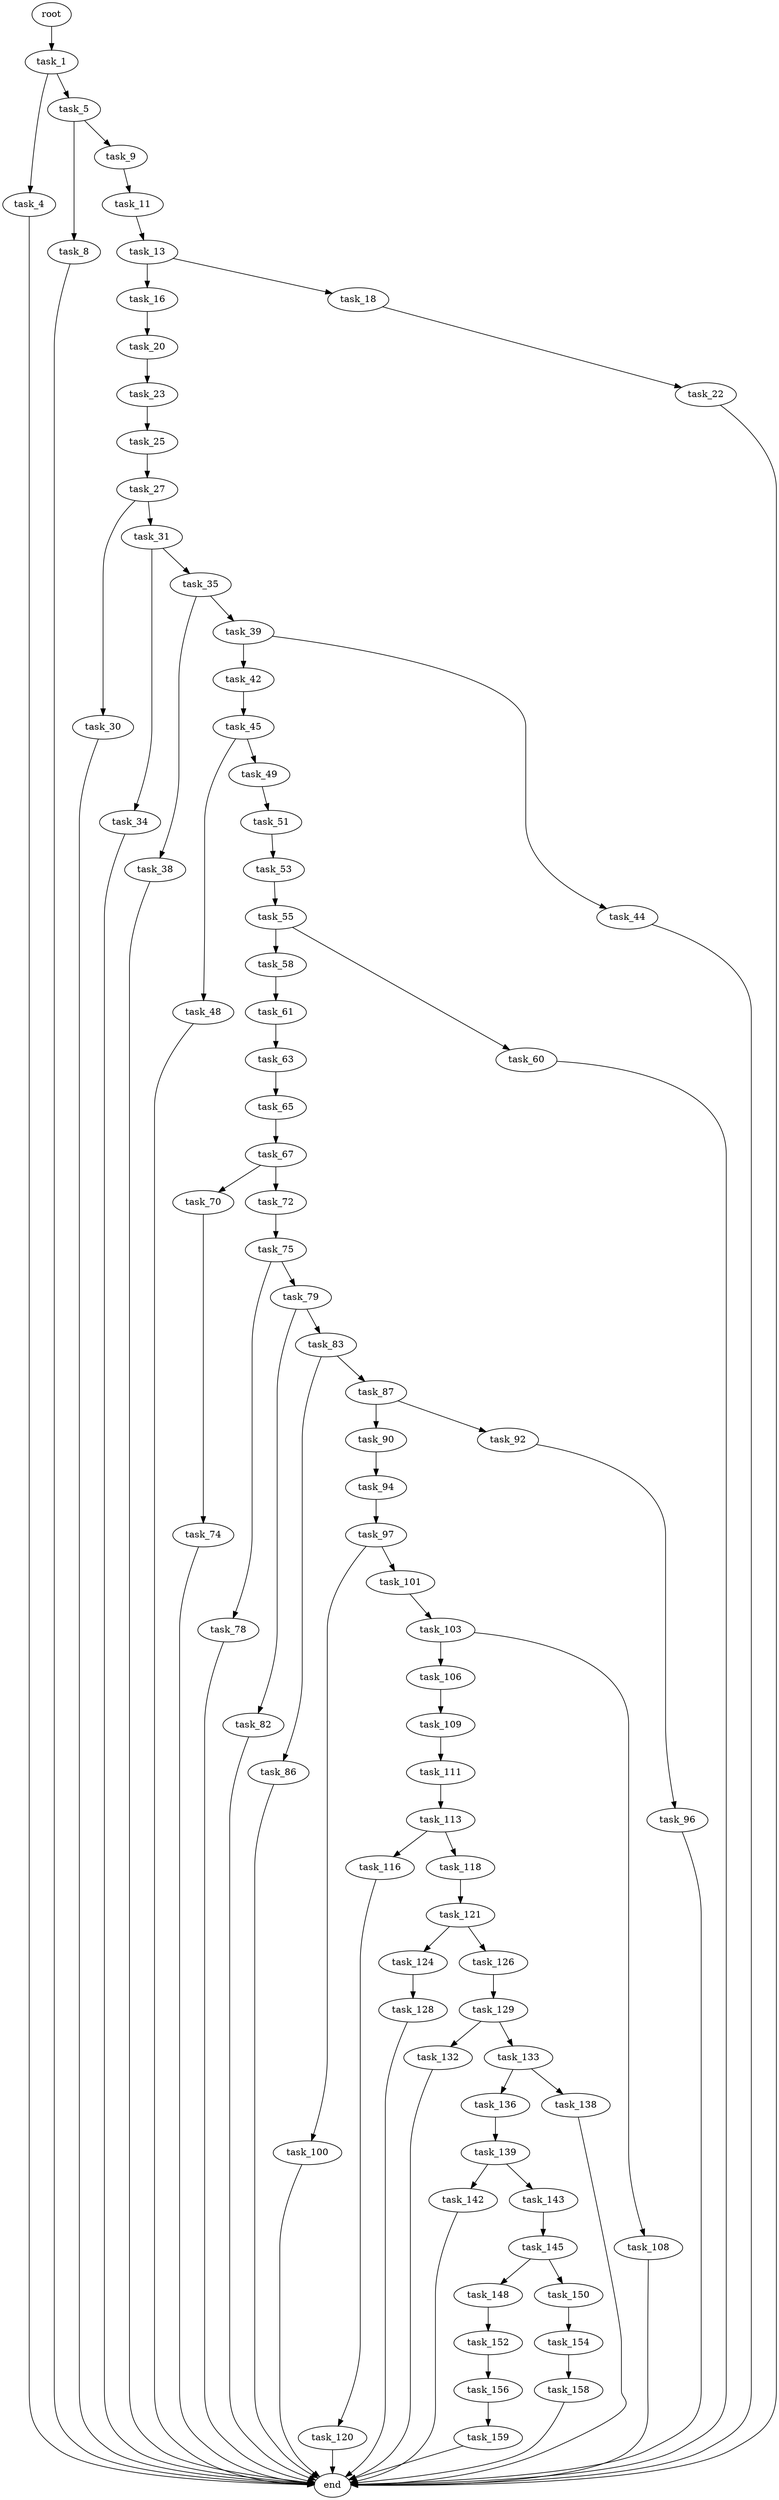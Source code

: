 digraph G {
  root [size="0.000000"];
  task_1 [size="6424267143.000000"];
  task_4 [size="15866500678.000000"];
  task_5 [size="8589934592.000000"];
  end [size="0.000000"];
  task_8 [size="8589934592.000000"];
  task_9 [size="68719476736.000000"];
  task_11 [size="68719476736.000000"];
  task_13 [size="8589934592.000000"];
  task_16 [size="28991029248.000000"];
  task_18 [size="18586188280.000000"];
  task_20 [size="28991029248.000000"];
  task_22 [size="194412928608.000000"];
  task_23 [size="14203526303.000000"];
  task_25 [size="398884519592.000000"];
  task_27 [size="39393249662.000000"];
  task_30 [size="19772851631.000000"];
  task_31 [size="929383317590.000000"];
  task_34 [size="7064683069.000000"];
  task_35 [size="8249891677.000000"];
  task_38 [size="8589934592.000000"];
  task_39 [size="613377142352.000000"];
  task_42 [size="1993999681.000000"];
  task_44 [size="782757789696.000000"];
  task_45 [size="86117575176.000000"];
  task_48 [size="782757789696.000000"];
  task_49 [size="4627021390.000000"];
  task_51 [size="1073741824000.000000"];
  task_53 [size="462745459942.000000"];
  task_55 [size="782757789696.000000"];
  task_58 [size="5552312028.000000"];
  task_60 [size="17637644837.000000"];
  task_61 [size="194554020538.000000"];
  task_63 [size="24156283972.000000"];
  task_65 [size="8589934592.000000"];
  task_67 [size="549755813888.000000"];
  task_70 [size="178710809616.000000"];
  task_72 [size="88091986524.000000"];
  task_74 [size="110935854109.000000"];
  task_75 [size="68719476736.000000"];
  task_78 [size="1077684396019.000000"];
  task_79 [size="782757789696.000000"];
  task_82 [size="34888613081.000000"];
  task_83 [size="419996645219.000000"];
  task_86 [size="598873797.000000"];
  task_87 [size="549755813888.000000"];
  task_90 [size="309240837701.000000"];
  task_92 [size="799121902228.000000"];
  task_94 [size="1073741824000.000000"];
  task_96 [size="166504011684.000000"];
  task_97 [size="40986976576.000000"];
  task_100 [size="12311433944.000000"];
  task_101 [size="38106051200.000000"];
  task_103 [size="68719476736.000000"];
  task_106 [size="1162618736.000000"];
  task_108 [size="37242638326.000000"];
  task_109 [size="16740433216.000000"];
  task_111 [size="248640707295.000000"];
  task_113 [size="17456845930.000000"];
  task_116 [size="39288569516.000000"];
  task_118 [size="134217728000.000000"];
  task_120 [size="37425683202.000000"];
  task_121 [size="27081009534.000000"];
  task_124 [size="5498588943.000000"];
  task_126 [size="9631613498.000000"];
  task_128 [size="68719476736.000000"];
  task_129 [size="231928233984.000000"];
  task_132 [size="175896283692.000000"];
  task_133 [size="28991029248.000000"];
  task_136 [size="932949708238.000000"];
  task_138 [size="18784045699.000000"];
  task_139 [size="26269308432.000000"];
  task_142 [size="38235709866.000000"];
  task_143 [size="13223502682.000000"];
  task_145 [size="13561902622.000000"];
  task_148 [size="26075825150.000000"];
  task_150 [size="8589934592.000000"];
  task_152 [size="28991029248.000000"];
  task_154 [size="617111325480.000000"];
  task_156 [size="106551619128.000000"];
  task_158 [size="70216335922.000000"];
  task_159 [size="1073741824000.000000"];

  root -> task_1 [size="1.000000"];
  task_1 -> task_4 [size="33554432.000000"];
  task_1 -> task_5 [size="33554432.000000"];
  task_4 -> end [size="1.000000"];
  task_5 -> task_8 [size="33554432.000000"];
  task_5 -> task_9 [size="33554432.000000"];
  task_8 -> end [size="1.000000"];
  task_9 -> task_11 [size="134217728.000000"];
  task_11 -> task_13 [size="134217728.000000"];
  task_13 -> task_16 [size="33554432.000000"];
  task_13 -> task_18 [size="33554432.000000"];
  task_16 -> task_20 [size="75497472.000000"];
  task_18 -> task_22 [size="33554432.000000"];
  task_20 -> task_23 [size="75497472.000000"];
  task_22 -> end [size="1.000000"];
  task_23 -> task_25 [size="75497472.000000"];
  task_25 -> task_27 [size="536870912.000000"];
  task_27 -> task_30 [size="838860800.000000"];
  task_27 -> task_31 [size="838860800.000000"];
  task_30 -> end [size="1.000000"];
  task_31 -> task_34 [size="679477248.000000"];
  task_31 -> task_35 [size="679477248.000000"];
  task_34 -> end [size="1.000000"];
  task_35 -> task_38 [size="301989888.000000"];
  task_35 -> task_39 [size="301989888.000000"];
  task_38 -> end [size="1.000000"];
  task_39 -> task_42 [size="411041792.000000"];
  task_39 -> task_44 [size="411041792.000000"];
  task_42 -> task_45 [size="33554432.000000"];
  task_44 -> end [size="1.000000"];
  task_45 -> task_48 [size="134217728.000000"];
  task_45 -> task_49 [size="134217728.000000"];
  task_48 -> end [size="1.000000"];
  task_49 -> task_51 [size="209715200.000000"];
  task_51 -> task_53 [size="838860800.000000"];
  task_53 -> task_55 [size="411041792.000000"];
  task_55 -> task_58 [size="679477248.000000"];
  task_55 -> task_60 [size="679477248.000000"];
  task_58 -> task_61 [size="134217728.000000"];
  task_60 -> end [size="1.000000"];
  task_61 -> task_63 [size="209715200.000000"];
  task_63 -> task_65 [size="411041792.000000"];
  task_65 -> task_67 [size="33554432.000000"];
  task_67 -> task_70 [size="536870912.000000"];
  task_67 -> task_72 [size="536870912.000000"];
  task_70 -> task_74 [size="134217728.000000"];
  task_72 -> task_75 [size="134217728.000000"];
  task_74 -> end [size="1.000000"];
  task_75 -> task_78 [size="134217728.000000"];
  task_75 -> task_79 [size="134217728.000000"];
  task_78 -> end [size="1.000000"];
  task_79 -> task_82 [size="679477248.000000"];
  task_79 -> task_83 [size="679477248.000000"];
  task_82 -> end [size="1.000000"];
  task_83 -> task_86 [size="411041792.000000"];
  task_83 -> task_87 [size="411041792.000000"];
  task_86 -> end [size="1.000000"];
  task_87 -> task_90 [size="536870912.000000"];
  task_87 -> task_92 [size="536870912.000000"];
  task_90 -> task_94 [size="301989888.000000"];
  task_92 -> task_96 [size="536870912.000000"];
  task_94 -> task_97 [size="838860800.000000"];
  task_96 -> end [size="1.000000"];
  task_97 -> task_100 [size="75497472.000000"];
  task_97 -> task_101 [size="75497472.000000"];
  task_100 -> end [size="1.000000"];
  task_101 -> task_103 [size="33554432.000000"];
  task_103 -> task_106 [size="134217728.000000"];
  task_103 -> task_108 [size="134217728.000000"];
  task_106 -> task_109 [size="33554432.000000"];
  task_108 -> end [size="1.000000"];
  task_109 -> task_111 [size="301989888.000000"];
  task_111 -> task_113 [size="209715200.000000"];
  task_113 -> task_116 [size="301989888.000000"];
  task_113 -> task_118 [size="301989888.000000"];
  task_116 -> task_120 [size="679477248.000000"];
  task_118 -> task_121 [size="209715200.000000"];
  task_120 -> end [size="1.000000"];
  task_121 -> task_124 [size="838860800.000000"];
  task_121 -> task_126 [size="838860800.000000"];
  task_124 -> task_128 [size="134217728.000000"];
  task_126 -> task_129 [size="209715200.000000"];
  task_128 -> end [size="1.000000"];
  task_129 -> task_132 [size="301989888.000000"];
  task_129 -> task_133 [size="301989888.000000"];
  task_132 -> end [size="1.000000"];
  task_133 -> task_136 [size="75497472.000000"];
  task_133 -> task_138 [size="75497472.000000"];
  task_136 -> task_139 [size="838860800.000000"];
  task_138 -> end [size="1.000000"];
  task_139 -> task_142 [size="134217728.000000"];
  task_139 -> task_143 [size="134217728.000000"];
  task_142 -> end [size="1.000000"];
  task_143 -> task_145 [size="33554432.000000"];
  task_145 -> task_148 [size="838860800.000000"];
  task_145 -> task_150 [size="838860800.000000"];
  task_148 -> task_152 [size="536870912.000000"];
  task_150 -> task_154 [size="33554432.000000"];
  task_152 -> task_156 [size="75497472.000000"];
  task_154 -> task_158 [size="536870912.000000"];
  task_156 -> task_159 [size="134217728.000000"];
  task_158 -> end [size="1.000000"];
  task_159 -> end [size="1.000000"];
}
